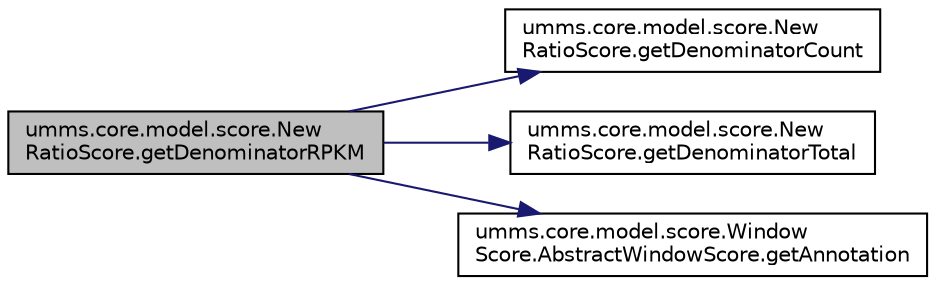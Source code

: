 digraph "umms.core.model.score.NewRatioScore.getDenominatorRPKM"
{
  edge [fontname="Helvetica",fontsize="10",labelfontname="Helvetica",labelfontsize="10"];
  node [fontname="Helvetica",fontsize="10",shape=record];
  rankdir="LR";
  Node1 [label="umms.core.model.score.New\lRatioScore.getDenominatorRPKM",height=0.2,width=0.4,color="black", fillcolor="grey75", style="filled" fontcolor="black"];
  Node1 -> Node2 [color="midnightblue",fontsize="10",style="solid",fontname="Helvetica"];
  Node2 [label="umms.core.model.score.New\lRatioScore.getDenominatorCount",height=0.2,width=0.4,color="black", fillcolor="white", style="filled",URL="$classumms_1_1core_1_1model_1_1score_1_1_new_ratio_score.html#a93b23e58ece71cc054f535d97722c709"];
  Node1 -> Node3 [color="midnightblue",fontsize="10",style="solid",fontname="Helvetica"];
  Node3 [label="umms.core.model.score.New\lRatioScore.getDenominatorTotal",height=0.2,width=0.4,color="black", fillcolor="white", style="filled",URL="$classumms_1_1core_1_1model_1_1score_1_1_new_ratio_score.html#af100d5f2aa2c974efdbe258ab25df026"];
  Node1 -> Node4 [color="midnightblue",fontsize="10",style="solid",fontname="Helvetica"];
  Node4 [label="umms.core.model.score.Window\lScore.AbstractWindowScore.getAnnotation",height=0.2,width=0.4,color="black", fillcolor="white", style="filled",URL="$classumms_1_1core_1_1model_1_1score_1_1_window_score_1_1_abstract_window_score.html#a1005010d00c6d09f70b39da815c3ee38"];
}
